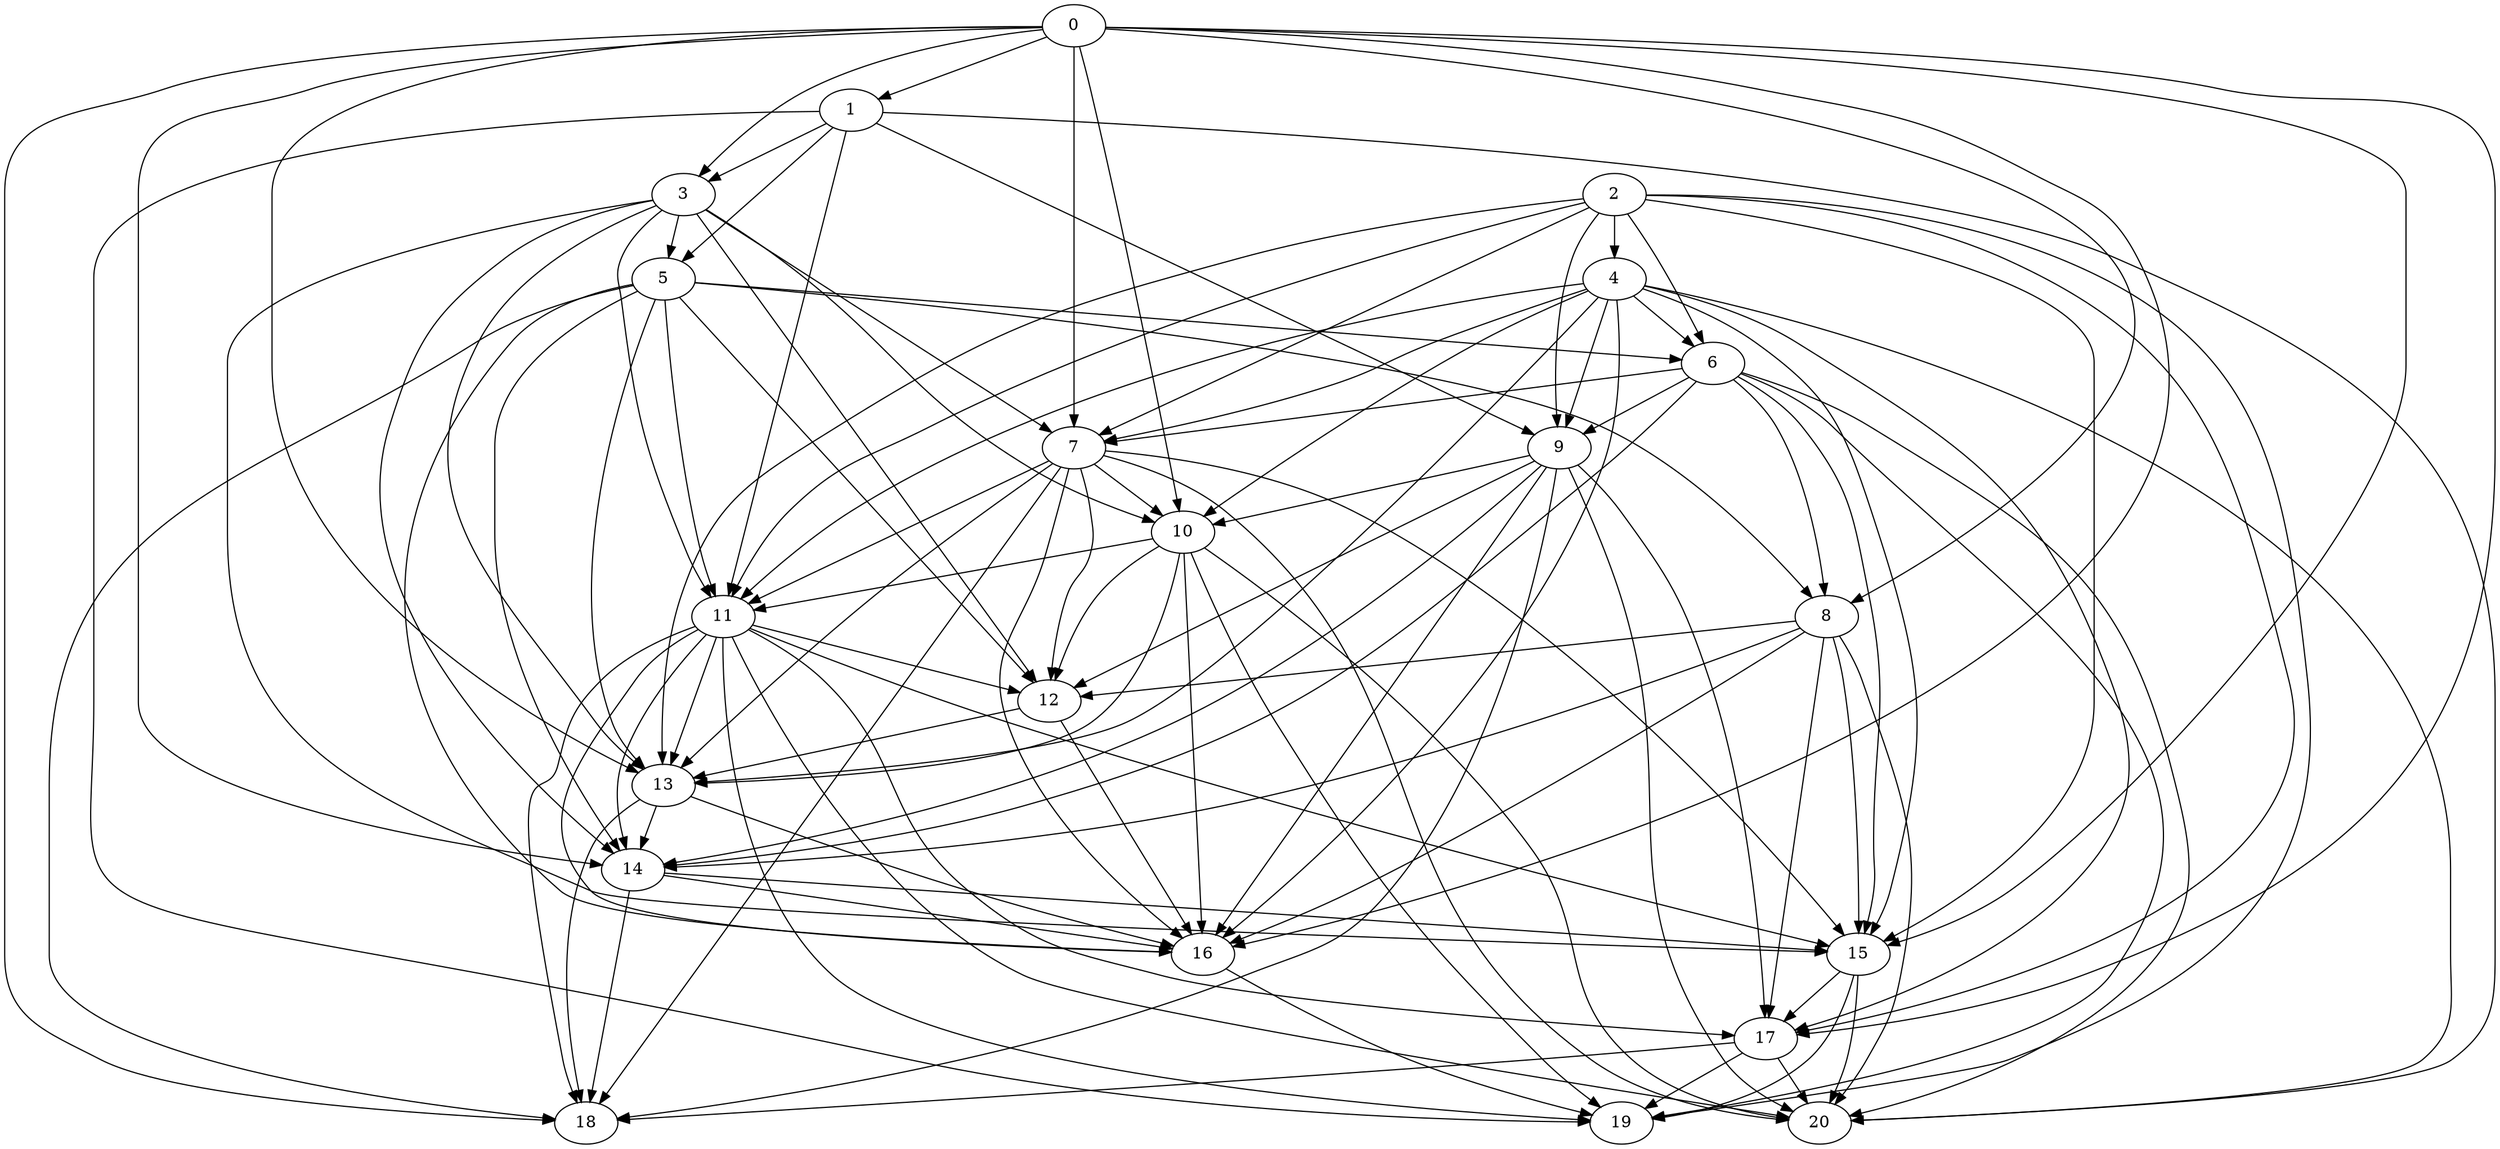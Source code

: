 digraph "Random_Nodes_21_Density_5.24_CCR_9.99_WeightType_Random" {
	graph ["Duplicate states"=0,
		GraphType=Random,
		"Max states in OPEN"=0,
		Modes="120000ms; topo-ordered tasks, ; Pruning: task equivalence, fixed order ready list, ; F-value: ; Optimisation: best schedule length (\
SL) optimisation on equal, ",
		NumberOfTasks=21,
		"Pruned using list schedule length"=295800,
		"States removed from OPEN"=0,
		TargetSystem="Homogeneous-6",
		"Time to schedule (ms)"=1459,
		"Total idle time"=252,
		"Total schedule length"=124,
		"Total sequential time"=139,
		"Total states created"=785333
	];
	0	["Finish time"=5,
		Processor=0,
		"Start time"=0,
		Weight=5];
	1	["Finish time"=10,
		Processor=0,
		"Start time"=5,
		Weight=5];
	0 -> 1	[Weight=15];
	3	["Finish time"=15,
		Processor=0,
		"Start time"=10,
		Weight=5];
	0 -> 3	[Weight=13];
	7	["Finish time"=44,
		Processor=0,
		"Start time"=34,
		Weight=10];
	0 -> 7	[Weight=6];
	8	["Finish time"=49,
		Processor=1,
		"Start time"=39,
		Weight=10];
	0 -> 8	[Weight=9];
	10	["Finish time"=67,
		Processor=1,
		"Start time"=62,
		Weight=5];
	0 -> 10	[Weight=6];
	13	["Finish time"=83,
		Processor=1,
		"Start time"=77,
		Weight=6];
	0 -> 13	[Weight=11];
	14	["Finish time"=88,
		Processor=1,
		"Start time"=83,
		Weight=5];
	0 -> 14	[Weight=6];
	15	["Finish time"=98,
		Processor=1,
		"Start time"=88,
		Weight=10];
	0 -> 15	[Weight=13];
	17	["Finish time"=103,
		Processor=1,
		"Start time"=98,
		Weight=5];
	0 -> 17	[Weight=11];
	16	["Finish time"=103,
		Processor=2,
		"Start time"=98,
		Weight=5];
	0 -> 16	[Weight=15];
	18	["Finish time"=120,
		Processor=1,
		"Start time"=111,
		Weight=9];
	0 -> 18	[Weight=13];
	1 -> 3	[Weight=13];
	5	["Finish time"=22,
		Processor=0,
		"Start time"=15,
		Weight=7];
	1 -> 5	[Weight=6];
	9	["Finish time"=62,
		Processor=1,
		"Start time"=53,
		Weight=9];
	1 -> 9	[Weight=13];
	11	["Finish time"=69,
		Processor=1,
		"Start time"=67,
		Weight=2];
	1 -> 11	[Weight=21];
	20	["Finish time"=111,
		Processor=1,
		"Start time"=103,
		Weight=8];
	1 -> 20	[Weight=9];
	19	["Finish time"=124,
		Processor=3,
		"Start time"=118,
		Weight=6];
	1 -> 19	[Weight=15];
	3 -> 5	[Weight=19];
	3 -> 7	[Weight=17];
	3 -> 10	[Weight=19];
	3 -> 11	[Weight=6];
	12	["Finish time"=77,
		Processor=1,
		"Start time"=69,
		Weight=8];
	3 -> 12	[Weight=9];
	3 -> 13	[Weight=4];
	3 -> 14	[Weight=11];
	3 -> 15	[Weight=9];
	2	["Finish time"=7,
		Processor=1,
		"Start time"=0,
		Weight=7];
	4	["Finish time"=11,
		Processor=1,
		"Start time"=7,
		Weight=4];
	2 -> 4	[Weight=21];
	6	["Finish time"=34,
		Processor=0,
		"Start time"=26,
		Weight=8];
	2 -> 6	[Weight=19];
	2 -> 9	[Weight=17];
	2 -> 7	[Weight=9];
	2 -> 11	[Weight=9];
	2 -> 13	[Weight=4];
	2 -> 15	[Weight=9];
	2 -> 17	[Weight=11];
	2 -> 19	[Weight=4];
	5 -> 6	[Weight=11];
	5 -> 8	[Weight=17];
	5 -> 11	[Weight=4];
	5 -> 12	[Weight=11];
	5 -> 13	[Weight=6];
	5 -> 14	[Weight=15];
	5 -> 16	[Weight=15];
	5 -> 18	[Weight=13];
	4 -> 6	[Weight=9];
	4 -> 9	[Weight=6];
	4 -> 7	[Weight=4];
	4 -> 10	[Weight=21];
	4 -> 11	[Weight=9];
	4 -> 13	[Weight=21];
	4 -> 15	[Weight=13];
	4 -> 17	[Weight=17];
	4 -> 16	[Weight=15];
	4 -> 20	[Weight=4];
	6 -> 9	[Weight=19];
	6 -> 7	[Weight=21];
	6 -> 8	[Weight=4];
	6 -> 14	[Weight=17];
	6 -> 15	[Weight=13];
	6 -> 20	[Weight=15];
	6 -> 19	[Weight=17];
	9 -> 10	[Weight=21];
	9 -> 12	[Weight=4];
	9 -> 14	[Weight=17];
	9 -> 17	[Weight=11];
	9 -> 16	[Weight=17];
	9 -> 18	[Weight=15];
	9 -> 20	[Weight=19];
	7 -> 10	[Weight=13];
	7 -> 11	[Weight=21];
	7 -> 12	[Weight=19];
	7 -> 13	[Weight=11];
	7 -> 15	[Weight=9];
	7 -> 16	[Weight=9];
	7 -> 18	[Weight=15];
	7 -> 20	[Weight=15];
	8 -> 12	[Weight=21];
	8 -> 14	[Weight=6];
	8 -> 15	[Weight=11];
	8 -> 17	[Weight=19];
	8 -> 16	[Weight=4];
	8 -> 20	[Weight=6];
	10 -> 11	[Weight=17];
	10 -> 12	[Weight=15];
	10 -> 13	[Weight=19];
	10 -> 16	[Weight=9];
	10 -> 20	[Weight=19];
	10 -> 19	[Weight=9];
	11 -> 12	[Weight=6];
	11 -> 13	[Weight=19];
	11 -> 14	[Weight=9];
	11 -> 15	[Weight=6];
	11 -> 17	[Weight=4];
	11 -> 16	[Weight=19];
	11 -> 18	[Weight=4];
	11 -> 20	[Weight=21];
	11 -> 19	[Weight=15];
	12 -> 13	[Weight=13];
	12 -> 16	[Weight=19];
	13 -> 14	[Weight=4];
	13 -> 16	[Weight=15];
	13 -> 18	[Weight=21];
	14 -> 15	[Weight=15];
	14 -> 16	[Weight=9];
	14 -> 18	[Weight=11];
	15 -> 17	[Weight=13];
	15 -> 20	[Weight=15];
	15 -> 19	[Weight=19];
	17 -> 18	[Weight=17];
	17 -> 20	[Weight=15];
	17 -> 19	[Weight=15];
	16 -> 19	[Weight=4];
}
